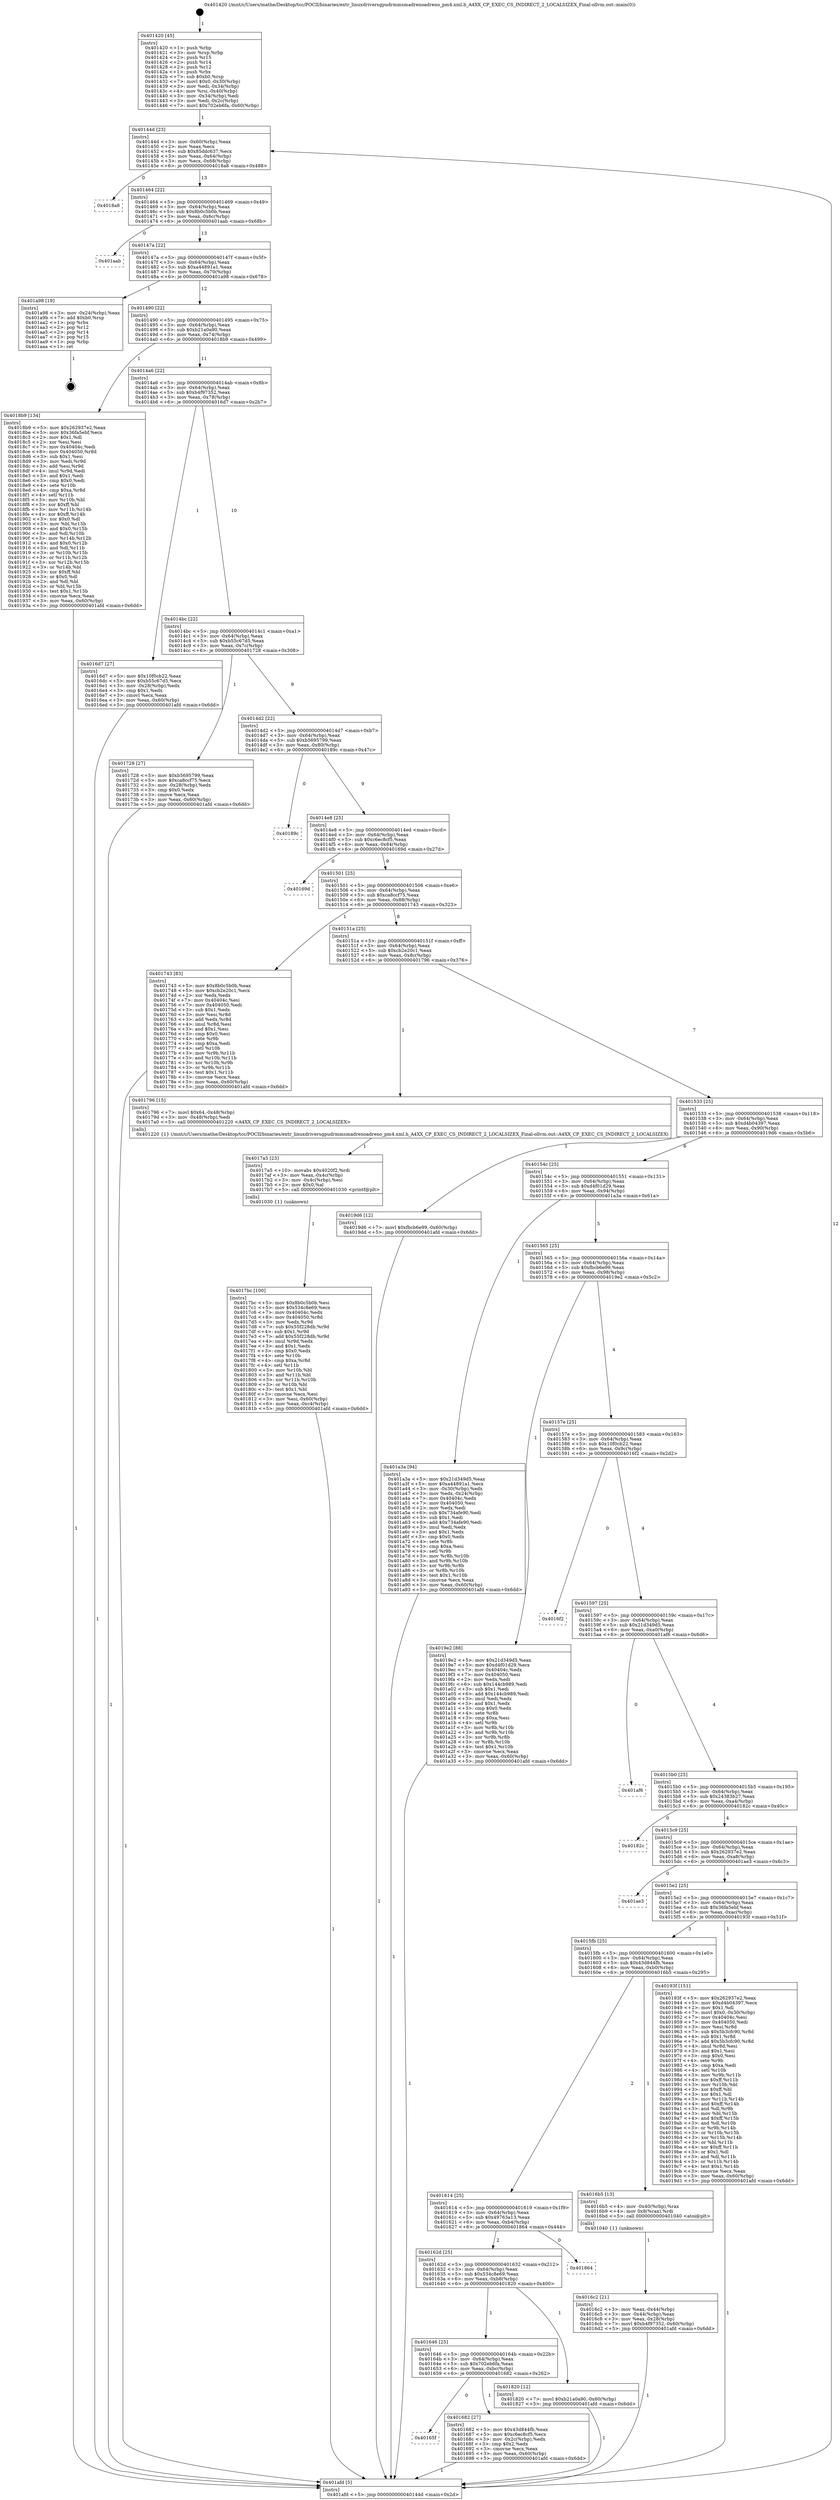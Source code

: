 digraph "0x401420" {
  label = "0x401420 (/mnt/c/Users/mathe/Desktop/tcc/POCII/binaries/extr_linuxdriversgpudrmmsmadrenoadreno_pm4.xml.h_A4XX_CP_EXEC_CS_INDIRECT_2_LOCALSIZEX_Final-ollvm.out::main(0))"
  labelloc = "t"
  node[shape=record]

  Entry [label="",width=0.3,height=0.3,shape=circle,fillcolor=black,style=filled]
  "0x40144d" [label="{
     0x40144d [23]\l
     | [instrs]\l
     &nbsp;&nbsp;0x40144d \<+3\>: mov -0x60(%rbp),%eax\l
     &nbsp;&nbsp;0x401450 \<+2\>: mov %eax,%ecx\l
     &nbsp;&nbsp;0x401452 \<+6\>: sub $0x85ddc637,%ecx\l
     &nbsp;&nbsp;0x401458 \<+3\>: mov %eax,-0x64(%rbp)\l
     &nbsp;&nbsp;0x40145b \<+3\>: mov %ecx,-0x68(%rbp)\l
     &nbsp;&nbsp;0x40145e \<+6\>: je 00000000004018a8 \<main+0x488\>\l
  }"]
  "0x4018a8" [label="{
     0x4018a8\l
  }", style=dashed]
  "0x401464" [label="{
     0x401464 [22]\l
     | [instrs]\l
     &nbsp;&nbsp;0x401464 \<+5\>: jmp 0000000000401469 \<main+0x49\>\l
     &nbsp;&nbsp;0x401469 \<+3\>: mov -0x64(%rbp),%eax\l
     &nbsp;&nbsp;0x40146c \<+5\>: sub $0x8b0c5b0b,%eax\l
     &nbsp;&nbsp;0x401471 \<+3\>: mov %eax,-0x6c(%rbp)\l
     &nbsp;&nbsp;0x401474 \<+6\>: je 0000000000401aab \<main+0x68b\>\l
  }"]
  Exit [label="",width=0.3,height=0.3,shape=circle,fillcolor=black,style=filled,peripheries=2]
  "0x401aab" [label="{
     0x401aab\l
  }", style=dashed]
  "0x40147a" [label="{
     0x40147a [22]\l
     | [instrs]\l
     &nbsp;&nbsp;0x40147a \<+5\>: jmp 000000000040147f \<main+0x5f\>\l
     &nbsp;&nbsp;0x40147f \<+3\>: mov -0x64(%rbp),%eax\l
     &nbsp;&nbsp;0x401482 \<+5\>: sub $0xa44891a1,%eax\l
     &nbsp;&nbsp;0x401487 \<+3\>: mov %eax,-0x70(%rbp)\l
     &nbsp;&nbsp;0x40148a \<+6\>: je 0000000000401a98 \<main+0x678\>\l
  }"]
  "0x4017bc" [label="{
     0x4017bc [100]\l
     | [instrs]\l
     &nbsp;&nbsp;0x4017bc \<+5\>: mov $0x8b0c5b0b,%esi\l
     &nbsp;&nbsp;0x4017c1 \<+5\>: mov $0x534c8e69,%ecx\l
     &nbsp;&nbsp;0x4017c6 \<+7\>: mov 0x40404c,%edx\l
     &nbsp;&nbsp;0x4017cd \<+8\>: mov 0x404050,%r8d\l
     &nbsp;&nbsp;0x4017d5 \<+3\>: mov %edx,%r9d\l
     &nbsp;&nbsp;0x4017d8 \<+7\>: sub $0x55f228db,%r9d\l
     &nbsp;&nbsp;0x4017df \<+4\>: sub $0x1,%r9d\l
     &nbsp;&nbsp;0x4017e3 \<+7\>: add $0x55f228db,%r9d\l
     &nbsp;&nbsp;0x4017ea \<+4\>: imul %r9d,%edx\l
     &nbsp;&nbsp;0x4017ee \<+3\>: and $0x1,%edx\l
     &nbsp;&nbsp;0x4017f1 \<+3\>: cmp $0x0,%edx\l
     &nbsp;&nbsp;0x4017f4 \<+4\>: sete %r10b\l
     &nbsp;&nbsp;0x4017f8 \<+4\>: cmp $0xa,%r8d\l
     &nbsp;&nbsp;0x4017fc \<+4\>: setl %r11b\l
     &nbsp;&nbsp;0x401800 \<+3\>: mov %r10b,%bl\l
     &nbsp;&nbsp;0x401803 \<+3\>: and %r11b,%bl\l
     &nbsp;&nbsp;0x401806 \<+3\>: xor %r11b,%r10b\l
     &nbsp;&nbsp;0x401809 \<+3\>: or %r10b,%bl\l
     &nbsp;&nbsp;0x40180c \<+3\>: test $0x1,%bl\l
     &nbsp;&nbsp;0x40180f \<+3\>: cmovne %ecx,%esi\l
     &nbsp;&nbsp;0x401812 \<+3\>: mov %esi,-0x60(%rbp)\l
     &nbsp;&nbsp;0x401815 \<+6\>: mov %eax,-0xc4(%rbp)\l
     &nbsp;&nbsp;0x40181b \<+5\>: jmp 0000000000401afd \<main+0x6dd\>\l
  }"]
  "0x401a98" [label="{
     0x401a98 [19]\l
     | [instrs]\l
     &nbsp;&nbsp;0x401a98 \<+3\>: mov -0x24(%rbp),%eax\l
     &nbsp;&nbsp;0x401a9b \<+7\>: add $0xb0,%rsp\l
     &nbsp;&nbsp;0x401aa2 \<+1\>: pop %rbx\l
     &nbsp;&nbsp;0x401aa3 \<+2\>: pop %r12\l
     &nbsp;&nbsp;0x401aa5 \<+2\>: pop %r14\l
     &nbsp;&nbsp;0x401aa7 \<+2\>: pop %r15\l
     &nbsp;&nbsp;0x401aa9 \<+1\>: pop %rbp\l
     &nbsp;&nbsp;0x401aaa \<+1\>: ret\l
  }"]
  "0x401490" [label="{
     0x401490 [22]\l
     | [instrs]\l
     &nbsp;&nbsp;0x401490 \<+5\>: jmp 0000000000401495 \<main+0x75\>\l
     &nbsp;&nbsp;0x401495 \<+3\>: mov -0x64(%rbp),%eax\l
     &nbsp;&nbsp;0x401498 \<+5\>: sub $0xb21a0a90,%eax\l
     &nbsp;&nbsp;0x40149d \<+3\>: mov %eax,-0x74(%rbp)\l
     &nbsp;&nbsp;0x4014a0 \<+6\>: je 00000000004018b9 \<main+0x499\>\l
  }"]
  "0x4017a5" [label="{
     0x4017a5 [23]\l
     | [instrs]\l
     &nbsp;&nbsp;0x4017a5 \<+10\>: movabs $0x4020f2,%rdi\l
     &nbsp;&nbsp;0x4017af \<+3\>: mov %eax,-0x4c(%rbp)\l
     &nbsp;&nbsp;0x4017b2 \<+3\>: mov -0x4c(%rbp),%esi\l
     &nbsp;&nbsp;0x4017b5 \<+2\>: mov $0x0,%al\l
     &nbsp;&nbsp;0x4017b7 \<+5\>: call 0000000000401030 \<printf@plt\>\l
     | [calls]\l
     &nbsp;&nbsp;0x401030 \{1\} (unknown)\l
  }"]
  "0x4018b9" [label="{
     0x4018b9 [134]\l
     | [instrs]\l
     &nbsp;&nbsp;0x4018b9 \<+5\>: mov $0x262937e2,%eax\l
     &nbsp;&nbsp;0x4018be \<+5\>: mov $0x36fa5ebf,%ecx\l
     &nbsp;&nbsp;0x4018c3 \<+2\>: mov $0x1,%dl\l
     &nbsp;&nbsp;0x4018c5 \<+2\>: xor %esi,%esi\l
     &nbsp;&nbsp;0x4018c7 \<+7\>: mov 0x40404c,%edi\l
     &nbsp;&nbsp;0x4018ce \<+8\>: mov 0x404050,%r8d\l
     &nbsp;&nbsp;0x4018d6 \<+3\>: sub $0x1,%esi\l
     &nbsp;&nbsp;0x4018d9 \<+3\>: mov %edi,%r9d\l
     &nbsp;&nbsp;0x4018dc \<+3\>: add %esi,%r9d\l
     &nbsp;&nbsp;0x4018df \<+4\>: imul %r9d,%edi\l
     &nbsp;&nbsp;0x4018e3 \<+3\>: and $0x1,%edi\l
     &nbsp;&nbsp;0x4018e6 \<+3\>: cmp $0x0,%edi\l
     &nbsp;&nbsp;0x4018e9 \<+4\>: sete %r10b\l
     &nbsp;&nbsp;0x4018ed \<+4\>: cmp $0xa,%r8d\l
     &nbsp;&nbsp;0x4018f1 \<+4\>: setl %r11b\l
     &nbsp;&nbsp;0x4018f5 \<+3\>: mov %r10b,%bl\l
     &nbsp;&nbsp;0x4018f8 \<+3\>: xor $0xff,%bl\l
     &nbsp;&nbsp;0x4018fb \<+3\>: mov %r11b,%r14b\l
     &nbsp;&nbsp;0x4018fe \<+4\>: xor $0xff,%r14b\l
     &nbsp;&nbsp;0x401902 \<+3\>: xor $0x0,%dl\l
     &nbsp;&nbsp;0x401905 \<+3\>: mov %bl,%r15b\l
     &nbsp;&nbsp;0x401908 \<+4\>: and $0x0,%r15b\l
     &nbsp;&nbsp;0x40190c \<+3\>: and %dl,%r10b\l
     &nbsp;&nbsp;0x40190f \<+3\>: mov %r14b,%r12b\l
     &nbsp;&nbsp;0x401912 \<+4\>: and $0x0,%r12b\l
     &nbsp;&nbsp;0x401916 \<+3\>: and %dl,%r11b\l
     &nbsp;&nbsp;0x401919 \<+3\>: or %r10b,%r15b\l
     &nbsp;&nbsp;0x40191c \<+3\>: or %r11b,%r12b\l
     &nbsp;&nbsp;0x40191f \<+3\>: xor %r12b,%r15b\l
     &nbsp;&nbsp;0x401922 \<+3\>: or %r14b,%bl\l
     &nbsp;&nbsp;0x401925 \<+3\>: xor $0xff,%bl\l
     &nbsp;&nbsp;0x401928 \<+3\>: or $0x0,%dl\l
     &nbsp;&nbsp;0x40192b \<+2\>: and %dl,%bl\l
     &nbsp;&nbsp;0x40192d \<+3\>: or %bl,%r15b\l
     &nbsp;&nbsp;0x401930 \<+4\>: test $0x1,%r15b\l
     &nbsp;&nbsp;0x401934 \<+3\>: cmovne %ecx,%eax\l
     &nbsp;&nbsp;0x401937 \<+3\>: mov %eax,-0x60(%rbp)\l
     &nbsp;&nbsp;0x40193a \<+5\>: jmp 0000000000401afd \<main+0x6dd\>\l
  }"]
  "0x4014a6" [label="{
     0x4014a6 [22]\l
     | [instrs]\l
     &nbsp;&nbsp;0x4014a6 \<+5\>: jmp 00000000004014ab \<main+0x8b\>\l
     &nbsp;&nbsp;0x4014ab \<+3\>: mov -0x64(%rbp),%eax\l
     &nbsp;&nbsp;0x4014ae \<+5\>: sub $0xb4f97352,%eax\l
     &nbsp;&nbsp;0x4014b3 \<+3\>: mov %eax,-0x78(%rbp)\l
     &nbsp;&nbsp;0x4014b6 \<+6\>: je 00000000004016d7 \<main+0x2b7\>\l
  }"]
  "0x4016c2" [label="{
     0x4016c2 [21]\l
     | [instrs]\l
     &nbsp;&nbsp;0x4016c2 \<+3\>: mov %eax,-0x44(%rbp)\l
     &nbsp;&nbsp;0x4016c5 \<+3\>: mov -0x44(%rbp),%eax\l
     &nbsp;&nbsp;0x4016c8 \<+3\>: mov %eax,-0x28(%rbp)\l
     &nbsp;&nbsp;0x4016cb \<+7\>: movl $0xb4f97352,-0x60(%rbp)\l
     &nbsp;&nbsp;0x4016d2 \<+5\>: jmp 0000000000401afd \<main+0x6dd\>\l
  }"]
  "0x4016d7" [label="{
     0x4016d7 [27]\l
     | [instrs]\l
     &nbsp;&nbsp;0x4016d7 \<+5\>: mov $0x10f0cb22,%eax\l
     &nbsp;&nbsp;0x4016dc \<+5\>: mov $0xb55c67d5,%ecx\l
     &nbsp;&nbsp;0x4016e1 \<+3\>: mov -0x28(%rbp),%edx\l
     &nbsp;&nbsp;0x4016e4 \<+3\>: cmp $0x1,%edx\l
     &nbsp;&nbsp;0x4016e7 \<+3\>: cmovl %ecx,%eax\l
     &nbsp;&nbsp;0x4016ea \<+3\>: mov %eax,-0x60(%rbp)\l
     &nbsp;&nbsp;0x4016ed \<+5\>: jmp 0000000000401afd \<main+0x6dd\>\l
  }"]
  "0x4014bc" [label="{
     0x4014bc [22]\l
     | [instrs]\l
     &nbsp;&nbsp;0x4014bc \<+5\>: jmp 00000000004014c1 \<main+0xa1\>\l
     &nbsp;&nbsp;0x4014c1 \<+3\>: mov -0x64(%rbp),%eax\l
     &nbsp;&nbsp;0x4014c4 \<+5\>: sub $0xb55c67d5,%eax\l
     &nbsp;&nbsp;0x4014c9 \<+3\>: mov %eax,-0x7c(%rbp)\l
     &nbsp;&nbsp;0x4014cc \<+6\>: je 0000000000401728 \<main+0x308\>\l
  }"]
  "0x401420" [label="{
     0x401420 [45]\l
     | [instrs]\l
     &nbsp;&nbsp;0x401420 \<+1\>: push %rbp\l
     &nbsp;&nbsp;0x401421 \<+3\>: mov %rsp,%rbp\l
     &nbsp;&nbsp;0x401424 \<+2\>: push %r15\l
     &nbsp;&nbsp;0x401426 \<+2\>: push %r14\l
     &nbsp;&nbsp;0x401428 \<+2\>: push %r12\l
     &nbsp;&nbsp;0x40142a \<+1\>: push %rbx\l
     &nbsp;&nbsp;0x40142b \<+7\>: sub $0xb0,%rsp\l
     &nbsp;&nbsp;0x401432 \<+7\>: movl $0x0,-0x30(%rbp)\l
     &nbsp;&nbsp;0x401439 \<+3\>: mov %edi,-0x34(%rbp)\l
     &nbsp;&nbsp;0x40143c \<+4\>: mov %rsi,-0x40(%rbp)\l
     &nbsp;&nbsp;0x401440 \<+3\>: mov -0x34(%rbp),%edi\l
     &nbsp;&nbsp;0x401443 \<+3\>: mov %edi,-0x2c(%rbp)\l
     &nbsp;&nbsp;0x401446 \<+7\>: movl $0x702eb6fa,-0x60(%rbp)\l
  }"]
  "0x401728" [label="{
     0x401728 [27]\l
     | [instrs]\l
     &nbsp;&nbsp;0x401728 \<+5\>: mov $0xb5695799,%eax\l
     &nbsp;&nbsp;0x40172d \<+5\>: mov $0xca8ccf75,%ecx\l
     &nbsp;&nbsp;0x401732 \<+3\>: mov -0x28(%rbp),%edx\l
     &nbsp;&nbsp;0x401735 \<+3\>: cmp $0x0,%edx\l
     &nbsp;&nbsp;0x401738 \<+3\>: cmove %ecx,%eax\l
     &nbsp;&nbsp;0x40173b \<+3\>: mov %eax,-0x60(%rbp)\l
     &nbsp;&nbsp;0x40173e \<+5\>: jmp 0000000000401afd \<main+0x6dd\>\l
  }"]
  "0x4014d2" [label="{
     0x4014d2 [22]\l
     | [instrs]\l
     &nbsp;&nbsp;0x4014d2 \<+5\>: jmp 00000000004014d7 \<main+0xb7\>\l
     &nbsp;&nbsp;0x4014d7 \<+3\>: mov -0x64(%rbp),%eax\l
     &nbsp;&nbsp;0x4014da \<+5\>: sub $0xb5695799,%eax\l
     &nbsp;&nbsp;0x4014df \<+3\>: mov %eax,-0x80(%rbp)\l
     &nbsp;&nbsp;0x4014e2 \<+6\>: je 000000000040189c \<main+0x47c\>\l
  }"]
  "0x401afd" [label="{
     0x401afd [5]\l
     | [instrs]\l
     &nbsp;&nbsp;0x401afd \<+5\>: jmp 000000000040144d \<main+0x2d\>\l
  }"]
  "0x40189c" [label="{
     0x40189c\l
  }", style=dashed]
  "0x4014e8" [label="{
     0x4014e8 [25]\l
     | [instrs]\l
     &nbsp;&nbsp;0x4014e8 \<+5\>: jmp 00000000004014ed \<main+0xcd\>\l
     &nbsp;&nbsp;0x4014ed \<+3\>: mov -0x64(%rbp),%eax\l
     &nbsp;&nbsp;0x4014f0 \<+5\>: sub $0xc6ec8cf5,%eax\l
     &nbsp;&nbsp;0x4014f5 \<+6\>: mov %eax,-0x84(%rbp)\l
     &nbsp;&nbsp;0x4014fb \<+6\>: je 000000000040169d \<main+0x27d\>\l
  }"]
  "0x40165f" [label="{
     0x40165f\l
  }", style=dashed]
  "0x40169d" [label="{
     0x40169d\l
  }", style=dashed]
  "0x401501" [label="{
     0x401501 [25]\l
     | [instrs]\l
     &nbsp;&nbsp;0x401501 \<+5\>: jmp 0000000000401506 \<main+0xe6\>\l
     &nbsp;&nbsp;0x401506 \<+3\>: mov -0x64(%rbp),%eax\l
     &nbsp;&nbsp;0x401509 \<+5\>: sub $0xca8ccf75,%eax\l
     &nbsp;&nbsp;0x40150e \<+6\>: mov %eax,-0x88(%rbp)\l
     &nbsp;&nbsp;0x401514 \<+6\>: je 0000000000401743 \<main+0x323\>\l
  }"]
  "0x401682" [label="{
     0x401682 [27]\l
     | [instrs]\l
     &nbsp;&nbsp;0x401682 \<+5\>: mov $0x43d844fb,%eax\l
     &nbsp;&nbsp;0x401687 \<+5\>: mov $0xc6ec8cf5,%ecx\l
     &nbsp;&nbsp;0x40168c \<+3\>: mov -0x2c(%rbp),%edx\l
     &nbsp;&nbsp;0x40168f \<+3\>: cmp $0x2,%edx\l
     &nbsp;&nbsp;0x401692 \<+3\>: cmovne %ecx,%eax\l
     &nbsp;&nbsp;0x401695 \<+3\>: mov %eax,-0x60(%rbp)\l
     &nbsp;&nbsp;0x401698 \<+5\>: jmp 0000000000401afd \<main+0x6dd\>\l
  }"]
  "0x401743" [label="{
     0x401743 [83]\l
     | [instrs]\l
     &nbsp;&nbsp;0x401743 \<+5\>: mov $0x8b0c5b0b,%eax\l
     &nbsp;&nbsp;0x401748 \<+5\>: mov $0xcb2e20c1,%ecx\l
     &nbsp;&nbsp;0x40174d \<+2\>: xor %edx,%edx\l
     &nbsp;&nbsp;0x40174f \<+7\>: mov 0x40404c,%esi\l
     &nbsp;&nbsp;0x401756 \<+7\>: mov 0x404050,%edi\l
     &nbsp;&nbsp;0x40175d \<+3\>: sub $0x1,%edx\l
     &nbsp;&nbsp;0x401760 \<+3\>: mov %esi,%r8d\l
     &nbsp;&nbsp;0x401763 \<+3\>: add %edx,%r8d\l
     &nbsp;&nbsp;0x401766 \<+4\>: imul %r8d,%esi\l
     &nbsp;&nbsp;0x40176a \<+3\>: and $0x1,%esi\l
     &nbsp;&nbsp;0x40176d \<+3\>: cmp $0x0,%esi\l
     &nbsp;&nbsp;0x401770 \<+4\>: sete %r9b\l
     &nbsp;&nbsp;0x401774 \<+3\>: cmp $0xa,%edi\l
     &nbsp;&nbsp;0x401777 \<+4\>: setl %r10b\l
     &nbsp;&nbsp;0x40177b \<+3\>: mov %r9b,%r11b\l
     &nbsp;&nbsp;0x40177e \<+3\>: and %r10b,%r11b\l
     &nbsp;&nbsp;0x401781 \<+3\>: xor %r10b,%r9b\l
     &nbsp;&nbsp;0x401784 \<+3\>: or %r9b,%r11b\l
     &nbsp;&nbsp;0x401787 \<+4\>: test $0x1,%r11b\l
     &nbsp;&nbsp;0x40178b \<+3\>: cmovne %ecx,%eax\l
     &nbsp;&nbsp;0x40178e \<+3\>: mov %eax,-0x60(%rbp)\l
     &nbsp;&nbsp;0x401791 \<+5\>: jmp 0000000000401afd \<main+0x6dd\>\l
  }"]
  "0x40151a" [label="{
     0x40151a [25]\l
     | [instrs]\l
     &nbsp;&nbsp;0x40151a \<+5\>: jmp 000000000040151f \<main+0xff\>\l
     &nbsp;&nbsp;0x40151f \<+3\>: mov -0x64(%rbp),%eax\l
     &nbsp;&nbsp;0x401522 \<+5\>: sub $0xcb2e20c1,%eax\l
     &nbsp;&nbsp;0x401527 \<+6\>: mov %eax,-0x8c(%rbp)\l
     &nbsp;&nbsp;0x40152d \<+6\>: je 0000000000401796 \<main+0x376\>\l
  }"]
  "0x401646" [label="{
     0x401646 [25]\l
     | [instrs]\l
     &nbsp;&nbsp;0x401646 \<+5\>: jmp 000000000040164b \<main+0x22b\>\l
     &nbsp;&nbsp;0x40164b \<+3\>: mov -0x64(%rbp),%eax\l
     &nbsp;&nbsp;0x40164e \<+5\>: sub $0x702eb6fa,%eax\l
     &nbsp;&nbsp;0x401653 \<+6\>: mov %eax,-0xbc(%rbp)\l
     &nbsp;&nbsp;0x401659 \<+6\>: je 0000000000401682 \<main+0x262\>\l
  }"]
  "0x401796" [label="{
     0x401796 [15]\l
     | [instrs]\l
     &nbsp;&nbsp;0x401796 \<+7\>: movl $0x64,-0x48(%rbp)\l
     &nbsp;&nbsp;0x40179d \<+3\>: mov -0x48(%rbp),%edi\l
     &nbsp;&nbsp;0x4017a0 \<+5\>: call 0000000000401220 \<A4XX_CP_EXEC_CS_INDIRECT_2_LOCALSIZEX\>\l
     | [calls]\l
     &nbsp;&nbsp;0x401220 \{1\} (/mnt/c/Users/mathe/Desktop/tcc/POCII/binaries/extr_linuxdriversgpudrmmsmadrenoadreno_pm4.xml.h_A4XX_CP_EXEC_CS_INDIRECT_2_LOCALSIZEX_Final-ollvm.out::A4XX_CP_EXEC_CS_INDIRECT_2_LOCALSIZEX)\l
  }"]
  "0x401533" [label="{
     0x401533 [25]\l
     | [instrs]\l
     &nbsp;&nbsp;0x401533 \<+5\>: jmp 0000000000401538 \<main+0x118\>\l
     &nbsp;&nbsp;0x401538 \<+3\>: mov -0x64(%rbp),%eax\l
     &nbsp;&nbsp;0x40153b \<+5\>: sub $0xd4b04397,%eax\l
     &nbsp;&nbsp;0x401540 \<+6\>: mov %eax,-0x90(%rbp)\l
     &nbsp;&nbsp;0x401546 \<+6\>: je 00000000004019d6 \<main+0x5b6\>\l
  }"]
  "0x401820" [label="{
     0x401820 [12]\l
     | [instrs]\l
     &nbsp;&nbsp;0x401820 \<+7\>: movl $0xb21a0a90,-0x60(%rbp)\l
     &nbsp;&nbsp;0x401827 \<+5\>: jmp 0000000000401afd \<main+0x6dd\>\l
  }"]
  "0x4019d6" [label="{
     0x4019d6 [12]\l
     | [instrs]\l
     &nbsp;&nbsp;0x4019d6 \<+7\>: movl $0xfbcb6e99,-0x60(%rbp)\l
     &nbsp;&nbsp;0x4019dd \<+5\>: jmp 0000000000401afd \<main+0x6dd\>\l
  }"]
  "0x40154c" [label="{
     0x40154c [25]\l
     | [instrs]\l
     &nbsp;&nbsp;0x40154c \<+5\>: jmp 0000000000401551 \<main+0x131\>\l
     &nbsp;&nbsp;0x401551 \<+3\>: mov -0x64(%rbp),%eax\l
     &nbsp;&nbsp;0x401554 \<+5\>: sub $0xd4f01d29,%eax\l
     &nbsp;&nbsp;0x401559 \<+6\>: mov %eax,-0x94(%rbp)\l
     &nbsp;&nbsp;0x40155f \<+6\>: je 0000000000401a3a \<main+0x61a\>\l
  }"]
  "0x40162d" [label="{
     0x40162d [25]\l
     | [instrs]\l
     &nbsp;&nbsp;0x40162d \<+5\>: jmp 0000000000401632 \<main+0x212\>\l
     &nbsp;&nbsp;0x401632 \<+3\>: mov -0x64(%rbp),%eax\l
     &nbsp;&nbsp;0x401635 \<+5\>: sub $0x534c8e69,%eax\l
     &nbsp;&nbsp;0x40163a \<+6\>: mov %eax,-0xb8(%rbp)\l
     &nbsp;&nbsp;0x401640 \<+6\>: je 0000000000401820 \<main+0x400\>\l
  }"]
  "0x401a3a" [label="{
     0x401a3a [94]\l
     | [instrs]\l
     &nbsp;&nbsp;0x401a3a \<+5\>: mov $0x21d349d5,%eax\l
     &nbsp;&nbsp;0x401a3f \<+5\>: mov $0xa44891a1,%ecx\l
     &nbsp;&nbsp;0x401a44 \<+3\>: mov -0x30(%rbp),%edx\l
     &nbsp;&nbsp;0x401a47 \<+3\>: mov %edx,-0x24(%rbp)\l
     &nbsp;&nbsp;0x401a4a \<+7\>: mov 0x40404c,%edx\l
     &nbsp;&nbsp;0x401a51 \<+7\>: mov 0x404050,%esi\l
     &nbsp;&nbsp;0x401a58 \<+2\>: mov %edx,%edi\l
     &nbsp;&nbsp;0x401a5a \<+6\>: sub $0x734afe90,%edi\l
     &nbsp;&nbsp;0x401a60 \<+3\>: sub $0x1,%edi\l
     &nbsp;&nbsp;0x401a63 \<+6\>: add $0x734afe90,%edi\l
     &nbsp;&nbsp;0x401a69 \<+3\>: imul %edi,%edx\l
     &nbsp;&nbsp;0x401a6c \<+3\>: and $0x1,%edx\l
     &nbsp;&nbsp;0x401a6f \<+3\>: cmp $0x0,%edx\l
     &nbsp;&nbsp;0x401a72 \<+4\>: sete %r8b\l
     &nbsp;&nbsp;0x401a76 \<+3\>: cmp $0xa,%esi\l
     &nbsp;&nbsp;0x401a79 \<+4\>: setl %r9b\l
     &nbsp;&nbsp;0x401a7d \<+3\>: mov %r8b,%r10b\l
     &nbsp;&nbsp;0x401a80 \<+3\>: and %r9b,%r10b\l
     &nbsp;&nbsp;0x401a83 \<+3\>: xor %r9b,%r8b\l
     &nbsp;&nbsp;0x401a86 \<+3\>: or %r8b,%r10b\l
     &nbsp;&nbsp;0x401a89 \<+4\>: test $0x1,%r10b\l
     &nbsp;&nbsp;0x401a8d \<+3\>: cmovne %ecx,%eax\l
     &nbsp;&nbsp;0x401a90 \<+3\>: mov %eax,-0x60(%rbp)\l
     &nbsp;&nbsp;0x401a93 \<+5\>: jmp 0000000000401afd \<main+0x6dd\>\l
  }"]
  "0x401565" [label="{
     0x401565 [25]\l
     | [instrs]\l
     &nbsp;&nbsp;0x401565 \<+5\>: jmp 000000000040156a \<main+0x14a\>\l
     &nbsp;&nbsp;0x40156a \<+3\>: mov -0x64(%rbp),%eax\l
     &nbsp;&nbsp;0x40156d \<+5\>: sub $0xfbcb6e99,%eax\l
     &nbsp;&nbsp;0x401572 \<+6\>: mov %eax,-0x98(%rbp)\l
     &nbsp;&nbsp;0x401578 \<+6\>: je 00000000004019e2 \<main+0x5c2\>\l
  }"]
  "0x401864" [label="{
     0x401864\l
  }", style=dashed]
  "0x4019e2" [label="{
     0x4019e2 [88]\l
     | [instrs]\l
     &nbsp;&nbsp;0x4019e2 \<+5\>: mov $0x21d349d5,%eax\l
     &nbsp;&nbsp;0x4019e7 \<+5\>: mov $0xd4f01d29,%ecx\l
     &nbsp;&nbsp;0x4019ec \<+7\>: mov 0x40404c,%edx\l
     &nbsp;&nbsp;0x4019f3 \<+7\>: mov 0x404050,%esi\l
     &nbsp;&nbsp;0x4019fa \<+2\>: mov %edx,%edi\l
     &nbsp;&nbsp;0x4019fc \<+6\>: sub $0x144cb989,%edi\l
     &nbsp;&nbsp;0x401a02 \<+3\>: sub $0x1,%edi\l
     &nbsp;&nbsp;0x401a05 \<+6\>: add $0x144cb989,%edi\l
     &nbsp;&nbsp;0x401a0b \<+3\>: imul %edi,%edx\l
     &nbsp;&nbsp;0x401a0e \<+3\>: and $0x1,%edx\l
     &nbsp;&nbsp;0x401a11 \<+3\>: cmp $0x0,%edx\l
     &nbsp;&nbsp;0x401a14 \<+4\>: sete %r8b\l
     &nbsp;&nbsp;0x401a18 \<+3\>: cmp $0xa,%esi\l
     &nbsp;&nbsp;0x401a1b \<+4\>: setl %r9b\l
     &nbsp;&nbsp;0x401a1f \<+3\>: mov %r8b,%r10b\l
     &nbsp;&nbsp;0x401a22 \<+3\>: and %r9b,%r10b\l
     &nbsp;&nbsp;0x401a25 \<+3\>: xor %r9b,%r8b\l
     &nbsp;&nbsp;0x401a28 \<+3\>: or %r8b,%r10b\l
     &nbsp;&nbsp;0x401a2b \<+4\>: test $0x1,%r10b\l
     &nbsp;&nbsp;0x401a2f \<+3\>: cmovne %ecx,%eax\l
     &nbsp;&nbsp;0x401a32 \<+3\>: mov %eax,-0x60(%rbp)\l
     &nbsp;&nbsp;0x401a35 \<+5\>: jmp 0000000000401afd \<main+0x6dd\>\l
  }"]
  "0x40157e" [label="{
     0x40157e [25]\l
     | [instrs]\l
     &nbsp;&nbsp;0x40157e \<+5\>: jmp 0000000000401583 \<main+0x163\>\l
     &nbsp;&nbsp;0x401583 \<+3\>: mov -0x64(%rbp),%eax\l
     &nbsp;&nbsp;0x401586 \<+5\>: sub $0x10f0cb22,%eax\l
     &nbsp;&nbsp;0x40158b \<+6\>: mov %eax,-0x9c(%rbp)\l
     &nbsp;&nbsp;0x401591 \<+6\>: je 00000000004016f2 \<main+0x2d2\>\l
  }"]
  "0x401614" [label="{
     0x401614 [25]\l
     | [instrs]\l
     &nbsp;&nbsp;0x401614 \<+5\>: jmp 0000000000401619 \<main+0x1f9\>\l
     &nbsp;&nbsp;0x401619 \<+3\>: mov -0x64(%rbp),%eax\l
     &nbsp;&nbsp;0x40161c \<+5\>: sub $0x49763a13,%eax\l
     &nbsp;&nbsp;0x401621 \<+6\>: mov %eax,-0xb4(%rbp)\l
     &nbsp;&nbsp;0x401627 \<+6\>: je 0000000000401864 \<main+0x444\>\l
  }"]
  "0x4016f2" [label="{
     0x4016f2\l
  }", style=dashed]
  "0x401597" [label="{
     0x401597 [25]\l
     | [instrs]\l
     &nbsp;&nbsp;0x401597 \<+5\>: jmp 000000000040159c \<main+0x17c\>\l
     &nbsp;&nbsp;0x40159c \<+3\>: mov -0x64(%rbp),%eax\l
     &nbsp;&nbsp;0x40159f \<+5\>: sub $0x21d349d5,%eax\l
     &nbsp;&nbsp;0x4015a4 \<+6\>: mov %eax,-0xa0(%rbp)\l
     &nbsp;&nbsp;0x4015aa \<+6\>: je 0000000000401af6 \<main+0x6d6\>\l
  }"]
  "0x4016b5" [label="{
     0x4016b5 [13]\l
     | [instrs]\l
     &nbsp;&nbsp;0x4016b5 \<+4\>: mov -0x40(%rbp),%rax\l
     &nbsp;&nbsp;0x4016b9 \<+4\>: mov 0x8(%rax),%rdi\l
     &nbsp;&nbsp;0x4016bd \<+5\>: call 0000000000401040 \<atoi@plt\>\l
     | [calls]\l
     &nbsp;&nbsp;0x401040 \{1\} (unknown)\l
  }"]
  "0x401af6" [label="{
     0x401af6\l
  }", style=dashed]
  "0x4015b0" [label="{
     0x4015b0 [25]\l
     | [instrs]\l
     &nbsp;&nbsp;0x4015b0 \<+5\>: jmp 00000000004015b5 \<main+0x195\>\l
     &nbsp;&nbsp;0x4015b5 \<+3\>: mov -0x64(%rbp),%eax\l
     &nbsp;&nbsp;0x4015b8 \<+5\>: sub $0x24383b27,%eax\l
     &nbsp;&nbsp;0x4015bd \<+6\>: mov %eax,-0xa4(%rbp)\l
     &nbsp;&nbsp;0x4015c3 \<+6\>: je 000000000040182c \<main+0x40c\>\l
  }"]
  "0x4015fb" [label="{
     0x4015fb [25]\l
     | [instrs]\l
     &nbsp;&nbsp;0x4015fb \<+5\>: jmp 0000000000401600 \<main+0x1e0\>\l
     &nbsp;&nbsp;0x401600 \<+3\>: mov -0x64(%rbp),%eax\l
     &nbsp;&nbsp;0x401603 \<+5\>: sub $0x43d844fb,%eax\l
     &nbsp;&nbsp;0x401608 \<+6\>: mov %eax,-0xb0(%rbp)\l
     &nbsp;&nbsp;0x40160e \<+6\>: je 00000000004016b5 \<main+0x295\>\l
  }"]
  "0x40182c" [label="{
     0x40182c\l
  }", style=dashed]
  "0x4015c9" [label="{
     0x4015c9 [25]\l
     | [instrs]\l
     &nbsp;&nbsp;0x4015c9 \<+5\>: jmp 00000000004015ce \<main+0x1ae\>\l
     &nbsp;&nbsp;0x4015ce \<+3\>: mov -0x64(%rbp),%eax\l
     &nbsp;&nbsp;0x4015d1 \<+5\>: sub $0x262937e2,%eax\l
     &nbsp;&nbsp;0x4015d6 \<+6\>: mov %eax,-0xa8(%rbp)\l
     &nbsp;&nbsp;0x4015dc \<+6\>: je 0000000000401ae3 \<main+0x6c3\>\l
  }"]
  "0x40193f" [label="{
     0x40193f [151]\l
     | [instrs]\l
     &nbsp;&nbsp;0x40193f \<+5\>: mov $0x262937e2,%eax\l
     &nbsp;&nbsp;0x401944 \<+5\>: mov $0xd4b04397,%ecx\l
     &nbsp;&nbsp;0x401949 \<+2\>: mov $0x1,%dl\l
     &nbsp;&nbsp;0x40194b \<+7\>: movl $0x0,-0x30(%rbp)\l
     &nbsp;&nbsp;0x401952 \<+7\>: mov 0x40404c,%esi\l
     &nbsp;&nbsp;0x401959 \<+7\>: mov 0x404050,%edi\l
     &nbsp;&nbsp;0x401960 \<+3\>: mov %esi,%r8d\l
     &nbsp;&nbsp;0x401963 \<+7\>: sub $0x5b3cfc90,%r8d\l
     &nbsp;&nbsp;0x40196a \<+4\>: sub $0x1,%r8d\l
     &nbsp;&nbsp;0x40196e \<+7\>: add $0x5b3cfc90,%r8d\l
     &nbsp;&nbsp;0x401975 \<+4\>: imul %r8d,%esi\l
     &nbsp;&nbsp;0x401979 \<+3\>: and $0x1,%esi\l
     &nbsp;&nbsp;0x40197c \<+3\>: cmp $0x0,%esi\l
     &nbsp;&nbsp;0x40197f \<+4\>: sete %r9b\l
     &nbsp;&nbsp;0x401983 \<+3\>: cmp $0xa,%edi\l
     &nbsp;&nbsp;0x401986 \<+4\>: setl %r10b\l
     &nbsp;&nbsp;0x40198a \<+3\>: mov %r9b,%r11b\l
     &nbsp;&nbsp;0x40198d \<+4\>: xor $0xff,%r11b\l
     &nbsp;&nbsp;0x401991 \<+3\>: mov %r10b,%bl\l
     &nbsp;&nbsp;0x401994 \<+3\>: xor $0xff,%bl\l
     &nbsp;&nbsp;0x401997 \<+3\>: xor $0x1,%dl\l
     &nbsp;&nbsp;0x40199a \<+3\>: mov %r11b,%r14b\l
     &nbsp;&nbsp;0x40199d \<+4\>: and $0xff,%r14b\l
     &nbsp;&nbsp;0x4019a1 \<+3\>: and %dl,%r9b\l
     &nbsp;&nbsp;0x4019a4 \<+3\>: mov %bl,%r15b\l
     &nbsp;&nbsp;0x4019a7 \<+4\>: and $0xff,%r15b\l
     &nbsp;&nbsp;0x4019ab \<+3\>: and %dl,%r10b\l
     &nbsp;&nbsp;0x4019ae \<+3\>: or %r9b,%r14b\l
     &nbsp;&nbsp;0x4019b1 \<+3\>: or %r10b,%r15b\l
     &nbsp;&nbsp;0x4019b4 \<+3\>: xor %r15b,%r14b\l
     &nbsp;&nbsp;0x4019b7 \<+3\>: or %bl,%r11b\l
     &nbsp;&nbsp;0x4019ba \<+4\>: xor $0xff,%r11b\l
     &nbsp;&nbsp;0x4019be \<+3\>: or $0x1,%dl\l
     &nbsp;&nbsp;0x4019c1 \<+3\>: and %dl,%r11b\l
     &nbsp;&nbsp;0x4019c4 \<+3\>: or %r11b,%r14b\l
     &nbsp;&nbsp;0x4019c7 \<+4\>: test $0x1,%r14b\l
     &nbsp;&nbsp;0x4019cb \<+3\>: cmovne %ecx,%eax\l
     &nbsp;&nbsp;0x4019ce \<+3\>: mov %eax,-0x60(%rbp)\l
     &nbsp;&nbsp;0x4019d1 \<+5\>: jmp 0000000000401afd \<main+0x6dd\>\l
  }"]
  "0x401ae3" [label="{
     0x401ae3\l
  }", style=dashed]
  "0x4015e2" [label="{
     0x4015e2 [25]\l
     | [instrs]\l
     &nbsp;&nbsp;0x4015e2 \<+5\>: jmp 00000000004015e7 \<main+0x1c7\>\l
     &nbsp;&nbsp;0x4015e7 \<+3\>: mov -0x64(%rbp),%eax\l
     &nbsp;&nbsp;0x4015ea \<+5\>: sub $0x36fa5ebf,%eax\l
     &nbsp;&nbsp;0x4015ef \<+6\>: mov %eax,-0xac(%rbp)\l
     &nbsp;&nbsp;0x4015f5 \<+6\>: je 000000000040193f \<main+0x51f\>\l
  }"]
  Entry -> "0x401420" [label=" 1"]
  "0x40144d" -> "0x4018a8" [label=" 0"]
  "0x40144d" -> "0x401464" [label=" 13"]
  "0x401a98" -> Exit [label=" 1"]
  "0x401464" -> "0x401aab" [label=" 0"]
  "0x401464" -> "0x40147a" [label=" 13"]
  "0x401a3a" -> "0x401afd" [label=" 1"]
  "0x40147a" -> "0x401a98" [label=" 1"]
  "0x40147a" -> "0x401490" [label=" 12"]
  "0x4019e2" -> "0x401afd" [label=" 1"]
  "0x401490" -> "0x4018b9" [label=" 1"]
  "0x401490" -> "0x4014a6" [label=" 11"]
  "0x4019d6" -> "0x401afd" [label=" 1"]
  "0x4014a6" -> "0x4016d7" [label=" 1"]
  "0x4014a6" -> "0x4014bc" [label=" 10"]
  "0x40193f" -> "0x401afd" [label=" 1"]
  "0x4014bc" -> "0x401728" [label=" 1"]
  "0x4014bc" -> "0x4014d2" [label=" 9"]
  "0x4018b9" -> "0x401afd" [label=" 1"]
  "0x4014d2" -> "0x40189c" [label=" 0"]
  "0x4014d2" -> "0x4014e8" [label=" 9"]
  "0x401820" -> "0x401afd" [label=" 1"]
  "0x4014e8" -> "0x40169d" [label=" 0"]
  "0x4014e8" -> "0x401501" [label=" 9"]
  "0x4017bc" -> "0x401afd" [label=" 1"]
  "0x401501" -> "0x401743" [label=" 1"]
  "0x401501" -> "0x40151a" [label=" 8"]
  "0x4017a5" -> "0x4017bc" [label=" 1"]
  "0x40151a" -> "0x401796" [label=" 1"]
  "0x40151a" -> "0x401533" [label=" 7"]
  "0x401743" -> "0x401afd" [label=" 1"]
  "0x401533" -> "0x4019d6" [label=" 1"]
  "0x401533" -> "0x40154c" [label=" 6"]
  "0x401728" -> "0x401afd" [label=" 1"]
  "0x40154c" -> "0x401a3a" [label=" 1"]
  "0x40154c" -> "0x401565" [label=" 5"]
  "0x4016c2" -> "0x401afd" [label=" 1"]
  "0x401565" -> "0x4019e2" [label=" 1"]
  "0x401565" -> "0x40157e" [label=" 4"]
  "0x4016b5" -> "0x4016c2" [label=" 1"]
  "0x40157e" -> "0x4016f2" [label=" 0"]
  "0x40157e" -> "0x401597" [label=" 4"]
  "0x401420" -> "0x40144d" [label=" 1"]
  "0x401597" -> "0x401af6" [label=" 0"]
  "0x401597" -> "0x4015b0" [label=" 4"]
  "0x401682" -> "0x401afd" [label=" 1"]
  "0x4015b0" -> "0x40182c" [label=" 0"]
  "0x4015b0" -> "0x4015c9" [label=" 4"]
  "0x401646" -> "0x401682" [label=" 1"]
  "0x4015c9" -> "0x401ae3" [label=" 0"]
  "0x4015c9" -> "0x4015e2" [label=" 4"]
  "0x401796" -> "0x4017a5" [label=" 1"]
  "0x4015e2" -> "0x40193f" [label=" 1"]
  "0x4015e2" -> "0x4015fb" [label=" 3"]
  "0x401646" -> "0x40165f" [label=" 0"]
  "0x4015fb" -> "0x4016b5" [label=" 1"]
  "0x4015fb" -> "0x401614" [label=" 2"]
  "0x401afd" -> "0x40144d" [label=" 12"]
  "0x401614" -> "0x401864" [label=" 0"]
  "0x401614" -> "0x40162d" [label=" 2"]
  "0x4016d7" -> "0x401afd" [label=" 1"]
  "0x40162d" -> "0x401820" [label=" 1"]
  "0x40162d" -> "0x401646" [label=" 1"]
}

